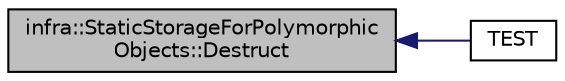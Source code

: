 digraph "infra::StaticStorageForPolymorphicObjects::Destruct"
{
 // INTERACTIVE_SVG=YES
  edge [fontname="Helvetica",fontsize="10",labelfontname="Helvetica",labelfontsize="10"];
  node [fontname="Helvetica",fontsize="10",shape=record];
  rankdir="LR";
  Node10 [label="infra::StaticStorageForPolymorphic\lObjects::Destruct",height=0.2,width=0.4,color="black", fillcolor="grey75", style="filled", fontcolor="black"];
  Node10 -> Node11 [dir="back",color="midnightblue",fontsize="10",style="solid",fontname="Helvetica"];
  Node11 [label="TEST",height=0.2,width=0.4,color="black", fillcolor="white", style="filled",URL="$d1/d8e/_test_static_storage_8cpp.html#ac2832dd35ccee842e49df23c946d1b92"];
}

